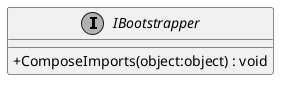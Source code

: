 @startuml
skinparam monochrome true
skinparam classAttributeIconSize 0
!startsub default
interface IBootstrapper {
    + ComposeImports(object:object) : void
}
!endsub
@enduml
